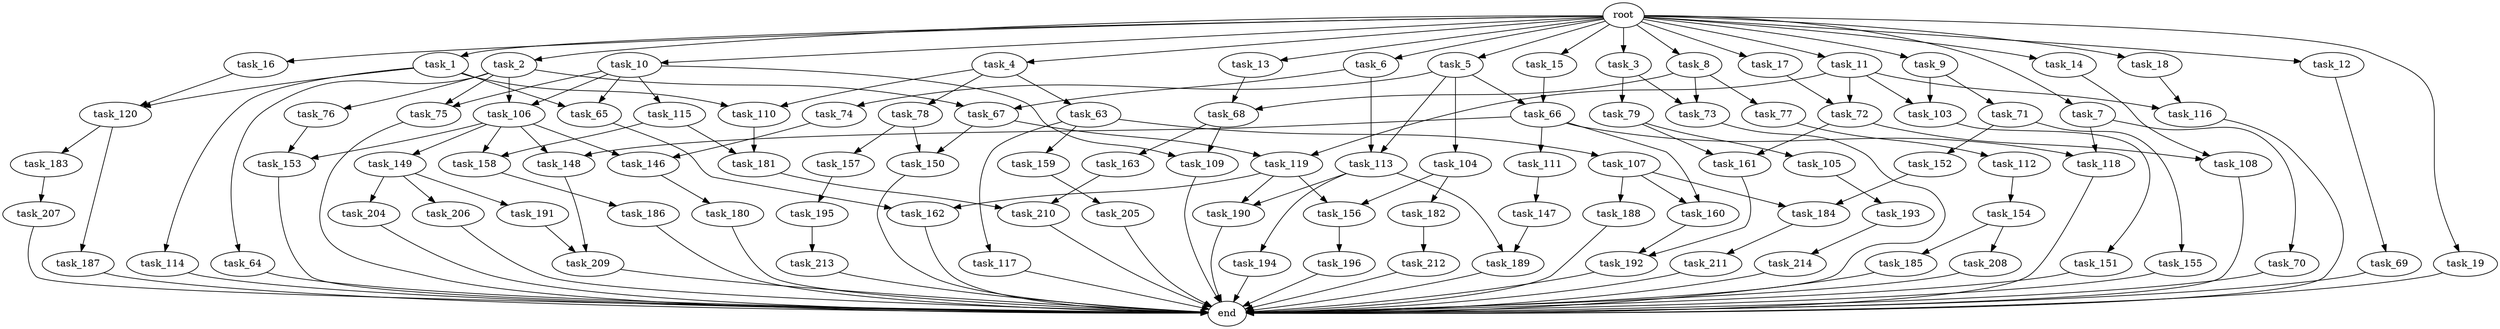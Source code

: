 digraph G {
  root [size="0.000000"];
  task_1 [size="2.048000"];
  task_2 [size="2.048000"];
  task_3 [size="2.048000"];
  task_4 [size="2.048000"];
  task_5 [size="2.048000"];
  task_6 [size="2.048000"];
  task_7 [size="2.048000"];
  task_8 [size="2.048000"];
  task_9 [size="2.048000"];
  task_10 [size="2.048000"];
  task_11 [size="2.048000"];
  task_12 [size="2.048000"];
  task_13 [size="2.048000"];
  task_14 [size="2.048000"];
  task_15 [size="2.048000"];
  task_16 [size="2.048000"];
  task_17 [size="2.048000"];
  task_18 [size="2.048000"];
  task_19 [size="2.048000"];
  task_63 [size="1391569403.904000"];
  task_64 [size="841813590.016000"];
  task_65 [size="2491081031.680000"];
  task_66 [size="996432412.672000"];
  task_67 [size="2233382993.920000"];
  task_68 [size="2491081031.680000"];
  task_69 [size="1391569403.904000"];
  task_70 [size="1099511627.776000"];
  task_71 [size="429496729.600000"];
  task_72 [size="2491081031.680000"];
  task_73 [size="2010044694.528000"];
  task_74 [size="841813590.016000"];
  task_75 [size="2233382993.920000"];
  task_76 [size="841813590.016000"];
  task_77 [size="1391569403.904000"];
  task_78 [size="1391569403.904000"];
  task_79 [size="618475290.624000"];
  task_103 [size="1529008357.376000"];
  task_104 [size="841813590.016000"];
  task_105 [size="274877906.944000"];
  task_106 [size="2233382993.920000"];
  task_107 [size="618475290.624000"];
  task_108 [size="549755813.888000"];
  task_109 [size="3109556322.304000"];
  task_110 [size="2491081031.680000"];
  task_111 [size="1391569403.904000"];
  task_112 [size="274877906.944000"];
  task_113 [size="2233382993.920000"];
  task_114 [size="1099511627.776000"];
  task_115 [size="1391569403.904000"];
  task_116 [size="1168231104.512000"];
  task_117 [size="618475290.624000"];
  task_118 [size="2491081031.680000"];
  task_119 [size="1941325217.792000"];
  task_120 [size="1529008357.376000"];
  task_146 [size="2817498546.176000"];
  task_147 [size="68719476.736000"];
  task_148 [size="3109556322.304000"];
  task_149 [size="1717986918.400000"];
  task_150 [size="1941325217.792000"];
  task_151 [size="429496729.600000"];
  task_152 [size="1099511627.776000"];
  task_153 [size="3435973836.800000"];
  task_154 [size="841813590.016000"];
  task_155 [size="1099511627.776000"];
  task_156 [size="1546188226.560000"];
  task_157 [size="1099511627.776000"];
  task_158 [size="3435973836.800000"];
  task_159 [size="618475290.624000"];
  task_160 [size="1546188226.560000"];
  task_161 [size="549755813.888000"];
  task_162 [size="1872605741.056000"];
  task_163 [size="1717986918.400000"];
  task_180 [size="274877906.944000"];
  task_181 [size="1992864825.344000"];
  task_182 [size="1391569403.904000"];
  task_183 [size="1391569403.904000"];
  task_184 [size="223338299.392000"];
  task_185 [size="154618822.656000"];
  task_186 [size="1099511627.776000"];
  task_187 [size="1391569403.904000"];
  task_188 [size="154618822.656000"];
  task_189 [size="858993459.200000"];
  task_190 [size="584115552.256000"];
  task_191 [size="1717986918.400000"];
  task_192 [size="1992864825.344000"];
  task_193 [size="1099511627.776000"];
  task_194 [size="429496729.600000"];
  task_195 [size="274877906.944000"];
  task_196 [size="841813590.016000"];
  task_204 [size="1717986918.400000"];
  task_205 [size="274877906.944000"];
  task_206 [size="1717986918.400000"];
  task_207 [size="274877906.944000"];
  task_208 [size="154618822.656000"];
  task_209 [size="1872605741.056000"];
  task_210 [size="1460288880.640000"];
  task_211 [size="274877906.944000"];
  task_212 [size="1717986918.400000"];
  task_213 [size="154618822.656000"];
  task_214 [size="1099511627.776000"];
  end [size="0.000000"];

  root -> task_1 [size="1.000000"];
  root -> task_2 [size="1.000000"];
  root -> task_3 [size="1.000000"];
  root -> task_4 [size="1.000000"];
  root -> task_5 [size="1.000000"];
  root -> task_6 [size="1.000000"];
  root -> task_7 [size="1.000000"];
  root -> task_8 [size="1.000000"];
  root -> task_9 [size="1.000000"];
  root -> task_10 [size="1.000000"];
  root -> task_11 [size="1.000000"];
  root -> task_12 [size="1.000000"];
  root -> task_13 [size="1.000000"];
  root -> task_14 [size="1.000000"];
  root -> task_15 [size="1.000000"];
  root -> task_16 [size="1.000000"];
  root -> task_17 [size="1.000000"];
  root -> task_18 [size="1.000000"];
  root -> task_19 [size="1.000000"];
  task_1 -> task_65 [size="536870912.000000"];
  task_1 -> task_110 [size="536870912.000000"];
  task_1 -> task_114 [size="536870912.000000"];
  task_1 -> task_120 [size="536870912.000000"];
  task_2 -> task_64 [size="411041792.000000"];
  task_2 -> task_67 [size="411041792.000000"];
  task_2 -> task_75 [size="411041792.000000"];
  task_2 -> task_76 [size="411041792.000000"];
  task_2 -> task_106 [size="411041792.000000"];
  task_3 -> task_73 [size="301989888.000000"];
  task_3 -> task_79 [size="301989888.000000"];
  task_4 -> task_63 [size="679477248.000000"];
  task_4 -> task_78 [size="679477248.000000"];
  task_4 -> task_110 [size="679477248.000000"];
  task_5 -> task_66 [size="411041792.000000"];
  task_5 -> task_74 [size="411041792.000000"];
  task_5 -> task_104 [size="411041792.000000"];
  task_5 -> task_113 [size="411041792.000000"];
  task_6 -> task_67 [size="679477248.000000"];
  task_6 -> task_113 [size="679477248.000000"];
  task_7 -> task_70 [size="536870912.000000"];
  task_7 -> task_118 [size="536870912.000000"];
  task_8 -> task_68 [size="679477248.000000"];
  task_8 -> task_73 [size="679477248.000000"];
  task_8 -> task_77 [size="679477248.000000"];
  task_9 -> task_71 [size="209715200.000000"];
  task_9 -> task_103 [size="209715200.000000"];
  task_10 -> task_65 [size="679477248.000000"];
  task_10 -> task_75 [size="679477248.000000"];
  task_10 -> task_106 [size="679477248.000000"];
  task_10 -> task_109 [size="679477248.000000"];
  task_10 -> task_115 [size="679477248.000000"];
  task_11 -> task_72 [size="536870912.000000"];
  task_11 -> task_103 [size="536870912.000000"];
  task_11 -> task_116 [size="536870912.000000"];
  task_11 -> task_119 [size="536870912.000000"];
  task_12 -> task_69 [size="679477248.000000"];
  task_13 -> task_68 [size="536870912.000000"];
  task_14 -> task_108 [size="134217728.000000"];
  task_15 -> task_66 [size="75497472.000000"];
  task_16 -> task_120 [size="209715200.000000"];
  task_17 -> task_72 [size="679477248.000000"];
  task_18 -> task_116 [size="33554432.000000"];
  task_19 -> end [size="1.000000"];
  task_63 -> task_107 [size="301989888.000000"];
  task_63 -> task_117 [size="301989888.000000"];
  task_63 -> task_159 [size="301989888.000000"];
  task_64 -> end [size="1.000000"];
  task_65 -> task_162 [size="838860800.000000"];
  task_66 -> task_111 [size="679477248.000000"];
  task_66 -> task_118 [size="679477248.000000"];
  task_66 -> task_148 [size="679477248.000000"];
  task_66 -> task_160 [size="679477248.000000"];
  task_67 -> task_119 [size="411041792.000000"];
  task_67 -> task_150 [size="411041792.000000"];
  task_68 -> task_109 [size="838860800.000000"];
  task_68 -> task_163 [size="838860800.000000"];
  task_69 -> end [size="1.000000"];
  task_70 -> end [size="1.000000"];
  task_71 -> task_152 [size="536870912.000000"];
  task_71 -> task_155 [size="536870912.000000"];
  task_72 -> task_108 [size="134217728.000000"];
  task_72 -> task_161 [size="134217728.000000"];
  task_73 -> end [size="1.000000"];
  task_74 -> task_146 [size="536870912.000000"];
  task_75 -> end [size="1.000000"];
  task_76 -> task_153 [size="838860800.000000"];
  task_77 -> task_112 [size="134217728.000000"];
  task_78 -> task_150 [size="536870912.000000"];
  task_78 -> task_157 [size="536870912.000000"];
  task_79 -> task_105 [size="134217728.000000"];
  task_79 -> task_161 [size="134217728.000000"];
  task_103 -> task_151 [size="209715200.000000"];
  task_104 -> task_156 [size="679477248.000000"];
  task_104 -> task_182 [size="679477248.000000"];
  task_105 -> task_193 [size="536870912.000000"];
  task_106 -> task_146 [size="838860800.000000"];
  task_106 -> task_148 [size="838860800.000000"];
  task_106 -> task_149 [size="838860800.000000"];
  task_106 -> task_153 [size="838860800.000000"];
  task_106 -> task_158 [size="838860800.000000"];
  task_107 -> task_160 [size="75497472.000000"];
  task_107 -> task_184 [size="75497472.000000"];
  task_107 -> task_188 [size="75497472.000000"];
  task_108 -> end [size="1.000000"];
  task_109 -> end [size="1.000000"];
  task_110 -> task_181 [size="134217728.000000"];
  task_111 -> task_147 [size="33554432.000000"];
  task_112 -> task_154 [size="411041792.000000"];
  task_113 -> task_189 [size="209715200.000000"];
  task_113 -> task_190 [size="209715200.000000"];
  task_113 -> task_194 [size="209715200.000000"];
  task_114 -> end [size="1.000000"];
  task_115 -> task_158 [size="838860800.000000"];
  task_115 -> task_181 [size="838860800.000000"];
  task_116 -> end [size="1.000000"];
  task_117 -> end [size="1.000000"];
  task_118 -> end [size="1.000000"];
  task_119 -> task_156 [size="75497472.000000"];
  task_119 -> task_162 [size="75497472.000000"];
  task_119 -> task_190 [size="75497472.000000"];
  task_120 -> task_183 [size="679477248.000000"];
  task_120 -> task_187 [size="679477248.000000"];
  task_146 -> task_180 [size="134217728.000000"];
  task_147 -> task_189 [size="209715200.000000"];
  task_148 -> task_209 [size="75497472.000000"];
  task_149 -> task_191 [size="838860800.000000"];
  task_149 -> task_204 [size="838860800.000000"];
  task_149 -> task_206 [size="838860800.000000"];
  task_150 -> end [size="1.000000"];
  task_151 -> end [size="1.000000"];
  task_152 -> task_184 [size="33554432.000000"];
  task_153 -> end [size="1.000000"];
  task_154 -> task_185 [size="75497472.000000"];
  task_154 -> task_208 [size="75497472.000000"];
  task_155 -> end [size="1.000000"];
  task_156 -> task_196 [size="411041792.000000"];
  task_157 -> task_195 [size="134217728.000000"];
  task_158 -> task_186 [size="536870912.000000"];
  task_159 -> task_205 [size="134217728.000000"];
  task_160 -> task_192 [size="838860800.000000"];
  task_161 -> task_192 [size="134217728.000000"];
  task_162 -> end [size="1.000000"];
  task_163 -> task_210 [size="33554432.000000"];
  task_180 -> end [size="1.000000"];
  task_181 -> task_210 [size="679477248.000000"];
  task_182 -> task_212 [size="838860800.000000"];
  task_183 -> task_207 [size="134217728.000000"];
  task_184 -> task_211 [size="134217728.000000"];
  task_185 -> end [size="1.000000"];
  task_186 -> end [size="1.000000"];
  task_187 -> end [size="1.000000"];
  task_188 -> end [size="1.000000"];
  task_189 -> end [size="1.000000"];
  task_190 -> end [size="1.000000"];
  task_191 -> task_209 [size="838860800.000000"];
  task_192 -> end [size="1.000000"];
  task_193 -> task_214 [size="536870912.000000"];
  task_194 -> end [size="1.000000"];
  task_195 -> task_213 [size="75497472.000000"];
  task_196 -> end [size="1.000000"];
  task_204 -> end [size="1.000000"];
  task_205 -> end [size="1.000000"];
  task_206 -> end [size="1.000000"];
  task_207 -> end [size="1.000000"];
  task_208 -> end [size="1.000000"];
  task_209 -> end [size="1.000000"];
  task_210 -> end [size="1.000000"];
  task_211 -> end [size="1.000000"];
  task_212 -> end [size="1.000000"];
  task_213 -> end [size="1.000000"];
  task_214 -> end [size="1.000000"];
}
